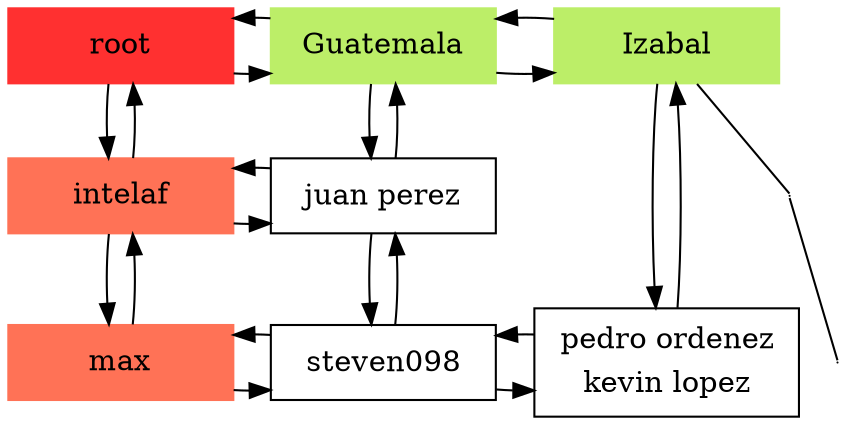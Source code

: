 digraph Sparce_Matrix { 
 node [shape=box];
-1[ label = "root", width = 1.5, style = filled, color = firebrick1, group = 1 ]; 
 e0[ shape = point, width = 0 ]; 
 e1[ shape = point, width = 0 ]; 

 /* Empresas */ 
1 [label = "intelaf"    pos = "5.3,3.5!" width = 1.5 style = filled, color = coral1, group = 1 ]; 
{ rank = same; 1 ; 0 }
1 -> 0
0 -> 1
e0[ shape = point, width = 0 ];{ rank = same; 1; e0 }
 /* Empresas */ 
4 [label = "max"    pos = "5.3,3.5!" width = 1.5 style = filled, color = coral1, group = 1 ]; 
{ rank = same; 4 ; 3 ; 5 }
4 -> 3
3 -> 4
3 -> 5
5 -> 3
e1[ shape = point, width = 0 ];{ rank = same; 4; e1 }
   /* Enlacex entre empresas */ 
1 -> 4
4 -> 1

 /* Departamentos */ 
2 [label = "Guatemala"   width = 1.5 style = filled, color = darkolivegreen2, group =2 ];
0 [label = <<table border = "0"><tr><td>juan perez</td></tr></table>>, width = 1.5, group = 2 ];
3 [label = <<table border = "0"><tr><td>steven098</td></tr></table>>, width = 1.5, group = 2 ];
2 -> 0
0 -> 2
0 -> 3
3 -> 0

 /* Departamentos */ 
6 [label = "Izabal"   width = 1.5 style = filled, color = darkolivegreen2, group =3 ];
5 [label = <<table border = "0"><tr><td>pedro ordenez</td></tr><tr><td>kevin lopez</td></tr></table>>, width = 1.5, group = 3 ];
6 -> 5
5 -> 6

   /* Enlaces entre departamentos */ 
2 -> 6
6 -> 2
6 -> e0 -> e1[ dir = none ];-1 -> 2
2 -> -1
-1 -> 1
1 -> -1
 { rank = same; -1; 2; 6;  }
}